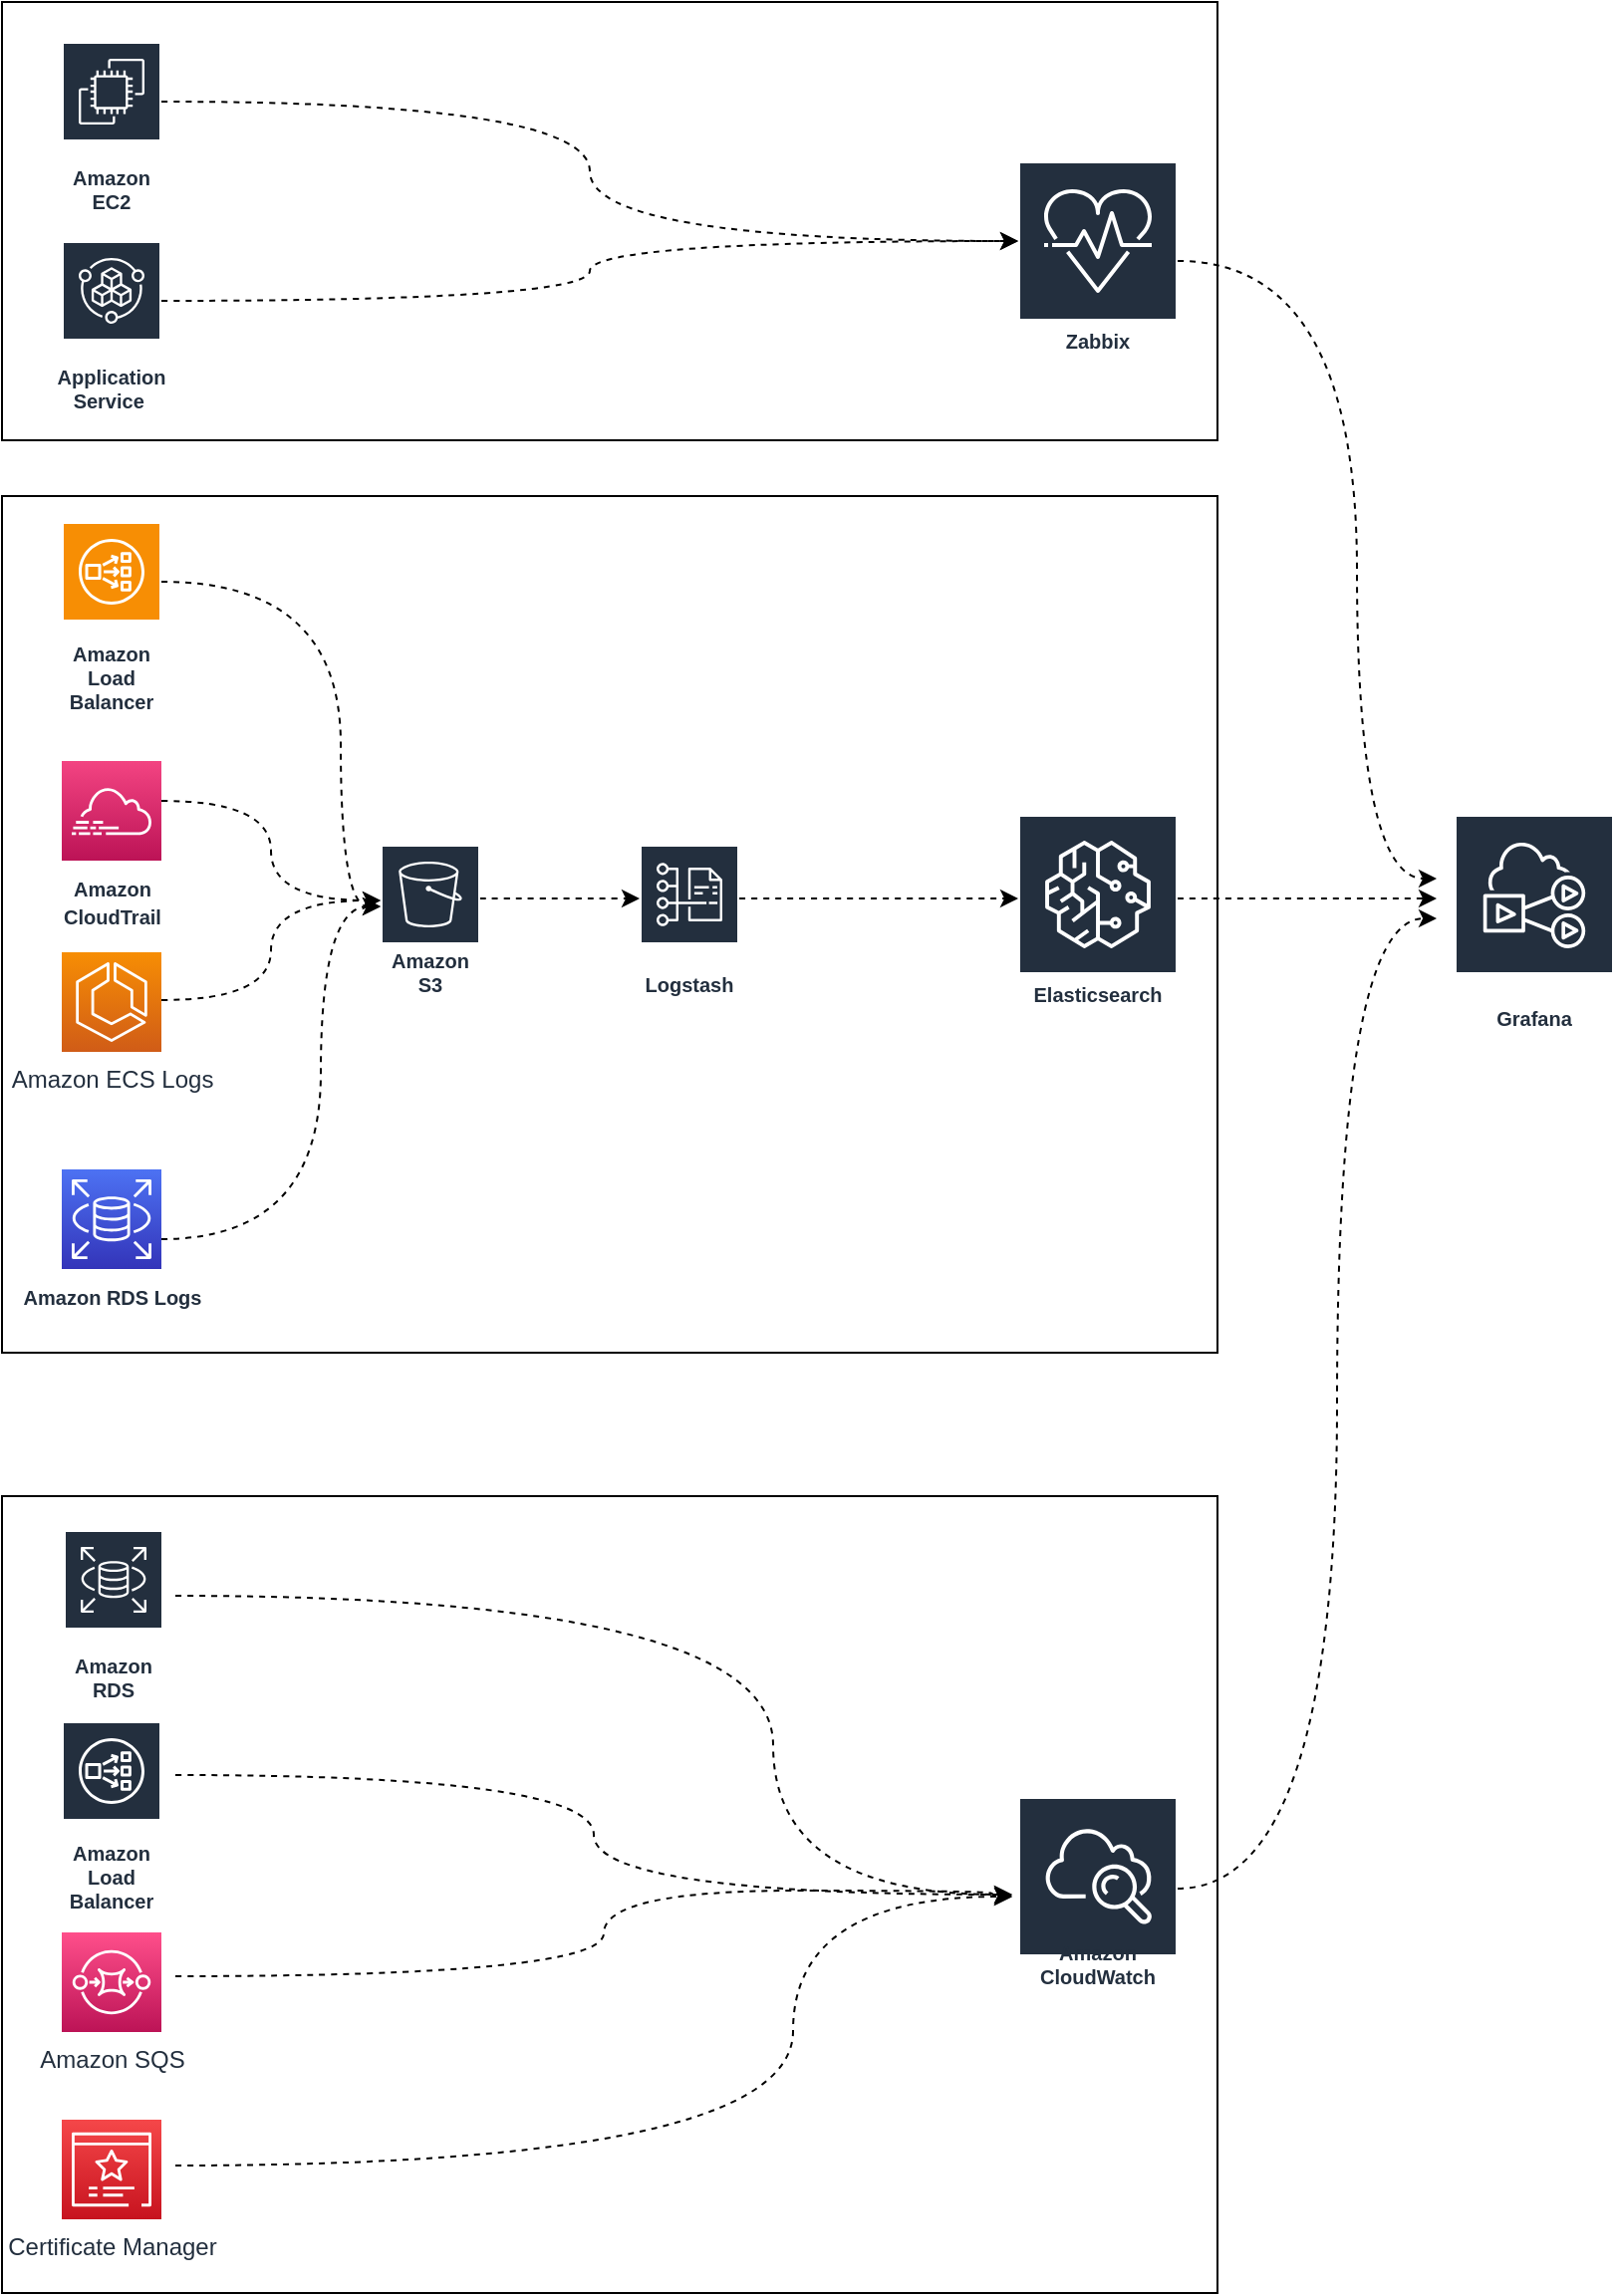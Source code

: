 <mxfile version="20.2.8" type="github">
  <diagram id="tJY2ODOWQmyJSE9CdAt4" name="第 1 页">
    <mxGraphModel dx="1379" dy="828" grid="1" gridSize="10" guides="1" tooltips="1" connect="1" arrows="1" fold="1" page="1" pageScale="1" pageWidth="827" pageHeight="1169" math="0" shadow="0">
      <root>
        <mxCell id="0" />
        <mxCell id="1" parent="0" />
        <mxCell id="pdvtcB01t5W5UgY1sVy7-62" value="" style="rounded=0;whiteSpace=wrap;html=1;strokeColor=#000000;fillColor=#FFFFFF;" vertex="1" parent="1">
          <mxGeometry x="10" y="750" width="610" height="400" as="geometry" />
        </mxCell>
        <mxCell id="pdvtcB01t5W5UgY1sVy7-50" value="" style="rounded=0;whiteSpace=wrap;html=1;strokeColor=#000000;fillColor=#FFFFFF;" vertex="1" parent="1">
          <mxGeometry x="10" width="610" height="220" as="geometry" />
        </mxCell>
        <mxCell id="pdvtcB01t5W5UgY1sVy7-47" value="" style="rounded=0;whiteSpace=wrap;html=1;strokeColor=#000000;fillColor=#FFFFFF;" vertex="1" parent="1">
          <mxGeometry x="10" y="248" width="610" height="430" as="geometry" />
        </mxCell>
        <mxCell id="pdvtcB01t5W5UgY1sVy7-7" style="edgeStyle=orthogonalEdgeStyle;curved=1;rounded=0;jumpStyle=arc;orthogonalLoop=1;jettySize=auto;html=1;dashed=1;" edge="1" parent="1">
          <mxGeometry relative="1" as="geometry">
            <mxPoint x="90" y="401" as="sourcePoint" />
            <mxPoint x="200" y="451" as="targetPoint" />
            <Array as="points">
              <mxPoint x="145" y="401" />
              <mxPoint x="145" y="451" />
            </Array>
          </mxGeometry>
        </mxCell>
        <mxCell id="pdvtcB01t5W5UgY1sVy7-53" style="edgeStyle=orthogonalEdgeStyle;curved=1;rounded=0;jumpStyle=arc;orthogonalLoop=1;jettySize=auto;html=1;dashed=1;" edge="1" parent="1" source="G7RzPLKMRkM8X4vD6-xc-2">
          <mxGeometry relative="1" as="geometry">
            <mxPoint x="730" y="460" as="targetPoint" />
            <Array as="points">
              <mxPoint x="680" y="947" />
              <mxPoint x="680" y="460" />
            </Array>
          </mxGeometry>
        </mxCell>
        <mxCell id="G7RzPLKMRkM8X4vD6-xc-2" value="Amazon CloudWatch" style="sketch=0;outlineConnect=0;fontColor=#232F3E;gradientColor=none;strokeColor=#ffffff;fillColor=#232F3E;dashed=0;verticalLabelPosition=middle;verticalAlign=bottom;align=center;html=1;whiteSpace=wrap;fontSize=10;fontStyle=1;spacing=3;shape=mxgraph.aws4.productIcon;prIcon=mxgraph.aws4.cloudwatch;" parent="1" vertex="1">
          <mxGeometry x="520" y="901" width="80" height="100" as="geometry" />
        </mxCell>
        <mxCell id="pdvtcB01t5W5UgY1sVy7-12" style="edgeStyle=orthogonalEdgeStyle;curved=1;rounded=0;jumpStyle=arc;orthogonalLoop=1;jettySize=auto;html=1;dashed=1;" edge="1" parent="1">
          <mxGeometry relative="1" as="geometry">
            <mxPoint x="90" y="621" as="sourcePoint" />
            <mxPoint x="200" y="454" as="targetPoint" />
            <Array as="points">
              <mxPoint x="170" y="621" />
              <mxPoint x="170" y="454" />
            </Array>
          </mxGeometry>
        </mxCell>
        <mxCell id="pdvtcB01t5W5UgY1sVy7-24" style="edgeStyle=orthogonalEdgeStyle;curved=1;rounded=0;jumpStyle=arc;orthogonalLoop=1;jettySize=auto;html=1;dashed=1;" edge="1" parent="1">
          <mxGeometry relative="1" as="geometry">
            <mxPoint x="97" y="991" as="sourcePoint" />
            <mxPoint x="517" y="951" as="targetPoint" />
            <Array as="points">
              <mxPoint x="312" y="991" />
              <mxPoint x="312" y="948" />
              <mxPoint x="507" y="948" />
              <mxPoint x="507" y="951" />
            </Array>
          </mxGeometry>
        </mxCell>
        <mxCell id="pdvtcB01t5W5UgY1sVy7-4" style="edgeStyle=orthogonalEdgeStyle;curved=1;rounded=0;jumpStyle=arc;orthogonalLoop=1;jettySize=auto;html=1;dashed=1;" edge="1" parent="1" source="G7RzPLKMRkM8X4vD6-xc-5" target="G7RzPLKMRkM8X4vD6-xc-17">
          <mxGeometry relative="1" as="geometry">
            <mxPoint x="530" y="50" as="targetPoint" />
            <Array as="points">
              <mxPoint x="305" y="50" />
              <mxPoint x="305" y="120" />
            </Array>
          </mxGeometry>
        </mxCell>
        <mxCell id="G7RzPLKMRkM8X4vD6-xc-5" value="Amazon EC2" style="sketch=0;outlineConnect=0;fontColor=#232F3E;gradientColor=none;strokeColor=#ffffff;fillColor=#232F3E;dashed=0;verticalLabelPosition=middle;verticalAlign=bottom;align=center;html=1;whiteSpace=wrap;fontSize=10;fontStyle=1;spacing=3;shape=mxgraph.aws4.productIcon;prIcon=mxgraph.aws4.ec2;" parent="1" vertex="1">
          <mxGeometry x="40" y="20" width="50" height="90" as="geometry" />
        </mxCell>
        <mxCell id="pdvtcB01t5W5UgY1sVy7-8" style="edgeStyle=orthogonalEdgeStyle;curved=1;rounded=0;jumpStyle=arc;orthogonalLoop=1;jettySize=auto;html=1;dashed=1;" edge="1" parent="1">
          <mxGeometry relative="1" as="geometry">
            <mxPoint x="90" y="501" as="sourcePoint" />
            <mxPoint x="200" y="451" as="targetPoint" />
            <Array as="points">
              <mxPoint x="145" y="501" />
              <mxPoint x="145" y="451" />
            </Array>
          </mxGeometry>
        </mxCell>
        <mxCell id="pdvtcB01t5W5UgY1sVy7-11" style="edgeStyle=orthogonalEdgeStyle;curved=1;rounded=0;jumpStyle=arc;orthogonalLoop=1;jettySize=auto;html=1;dashed=1;" edge="1" parent="1">
          <mxGeometry relative="1" as="geometry">
            <mxPoint x="90" y="291" as="sourcePoint" />
            <mxPoint x="200" y="454" as="targetPoint" />
            <Array as="points">
              <mxPoint x="180" y="291" />
              <mxPoint x="180" y="454" />
            </Array>
          </mxGeometry>
        </mxCell>
        <mxCell id="pdvtcB01t5W5UgY1sVy7-5" style="edgeStyle=orthogonalEdgeStyle;curved=1;rounded=0;jumpStyle=arc;orthogonalLoop=1;jettySize=auto;html=1;dashed=1;" edge="1" parent="1" source="G7RzPLKMRkM8X4vD6-xc-9" target="G7RzPLKMRkM8X4vD6-xc-17">
          <mxGeometry relative="1" as="geometry">
            <mxPoint x="520" y="60" as="targetPoint" />
            <Array as="points">
              <mxPoint x="305" y="150" />
              <mxPoint x="305" y="120" />
            </Array>
          </mxGeometry>
        </mxCell>
        <mxCell id="G7RzPLKMRkM8X4vD6-xc-9" value="Application Service&amp;nbsp;" style="sketch=0;outlineConnect=0;fontColor=#232F3E;gradientColor=none;strokeColor=#ffffff;fillColor=#232F3E;dashed=0;verticalLabelPosition=middle;verticalAlign=bottom;align=center;html=1;whiteSpace=wrap;fontSize=10;fontStyle=1;spacing=3;shape=mxgraph.aws4.productIcon;prIcon=mxgraph.aws4.service_catalog;" parent="1" vertex="1">
          <mxGeometry x="40" y="120" width="50" height="90" as="geometry" />
        </mxCell>
        <mxCell id="pdvtcB01t5W5UgY1sVy7-28" style="edgeStyle=orthogonalEdgeStyle;curved=1;rounded=0;jumpStyle=arc;orthogonalLoop=1;jettySize=auto;html=1;dashed=1;" edge="1" parent="1">
          <mxGeometry relative="1" as="geometry">
            <mxPoint x="517" y="950" as="targetPoint" />
            <mxPoint x="97" y="800" as="sourcePoint" />
            <Array as="points">
              <mxPoint x="397" y="800" />
              <mxPoint x="397" y="950" />
            </Array>
          </mxGeometry>
        </mxCell>
        <mxCell id="pdvtcB01t5W5UgY1sVy7-60" style="edgeStyle=orthogonalEdgeStyle;curved=1;rounded=0;jumpStyle=arc;orthogonalLoop=1;jettySize=auto;html=1;dashed=1;" edge="1" parent="1">
          <mxGeometry relative="1" as="geometry">
            <mxPoint x="517" y="950" as="targetPoint" />
            <mxPoint x="97" y="890" as="sourcePoint" />
            <Array as="points">
              <mxPoint x="307" y="890" />
              <mxPoint x="307" y="950" />
            </Array>
          </mxGeometry>
        </mxCell>
        <mxCell id="G7RzPLKMRkM8X4vD6-xc-12" value="Amazon&lt;br&gt;Load Balancer" style="sketch=0;outlineConnect=0;fontColor=#232F3E;gradientColor=none;strokeColor=#ffffff;fillColor=#232F3E;dashed=0;verticalLabelPosition=middle;verticalAlign=bottom;align=center;html=1;whiteSpace=wrap;fontSize=10;fontStyle=1;spacing=3;shape=mxgraph.aws4.productIcon;prIcon=mxgraph.aws4.network_load_balancer;" parent="1" vertex="1">
          <mxGeometry x="40" y="863" width="50" height="100" as="geometry" />
        </mxCell>
        <mxCell id="pdvtcB01t5W5UgY1sVy7-13" value="" style="edgeStyle=orthogonalEdgeStyle;curved=1;rounded=0;jumpStyle=arc;orthogonalLoop=1;jettySize=auto;html=1;dashed=1;" edge="1" parent="1" source="G7RzPLKMRkM8X4vD6-xc-13" target="G7RzPLKMRkM8X4vD6-xc-15">
          <mxGeometry relative="1" as="geometry">
            <Array as="points">
              <mxPoint x="280" y="450" />
              <mxPoint x="280" y="450" />
            </Array>
          </mxGeometry>
        </mxCell>
        <mxCell id="G7RzPLKMRkM8X4vD6-xc-13" value="&lt;span style=&quot;background-color: rgb(255, 255, 255);&quot;&gt;Amazon S3&lt;/span&gt;" style="sketch=0;outlineConnect=0;fontColor=#232F3E;gradientColor=none;strokeColor=#ffffff;fillColor=#232F3E;dashed=0;verticalLabelPosition=middle;verticalAlign=bottom;align=center;html=1;whiteSpace=wrap;fontSize=10;fontStyle=1;spacing=3;shape=mxgraph.aws4.productIcon;prIcon=mxgraph.aws4.s3;" parent="1" vertex="1">
          <mxGeometry x="200" y="423" width="50" height="80" as="geometry" />
        </mxCell>
        <mxCell id="pdvtcB01t5W5UgY1sVy7-16" style="edgeStyle=orthogonalEdgeStyle;curved=1;rounded=0;jumpStyle=arc;orthogonalLoop=1;jettySize=auto;html=1;dashed=1;" edge="1" parent="1" source="G7RzPLKMRkM8X4vD6-xc-15" target="G7RzPLKMRkM8X4vD6-xc-16">
          <mxGeometry relative="1" as="geometry">
            <Array as="points">
              <mxPoint x="450" y="450" />
              <mxPoint x="450" y="450" />
            </Array>
          </mxGeometry>
        </mxCell>
        <mxCell id="G7RzPLKMRkM8X4vD6-xc-15" value="Logstash" style="sketch=0;outlineConnect=0;fontColor=#232F3E;gradientColor=none;strokeColor=#ffffff;fillColor=#232F3E;dashed=0;verticalLabelPosition=middle;verticalAlign=bottom;align=center;html=1;whiteSpace=wrap;fontSize=10;fontStyle=1;spacing=3;shape=mxgraph.aws4.productIcon;prIcon=mxgraph.aws4.cost_and_usage_report;" parent="1" vertex="1">
          <mxGeometry x="330" y="423" width="50" height="80" as="geometry" />
        </mxCell>
        <mxCell id="pdvtcB01t5W5UgY1sVy7-43" style="edgeStyle=orthogonalEdgeStyle;curved=1;rounded=0;jumpStyle=arc;orthogonalLoop=1;jettySize=auto;html=1;dashed=1;" edge="1" parent="1" source="G7RzPLKMRkM8X4vD6-xc-16">
          <mxGeometry relative="1" as="geometry">
            <mxPoint x="730" y="450" as="targetPoint" />
            <Array as="points">
              <mxPoint x="650" y="450" />
              <mxPoint x="650" y="450" />
            </Array>
          </mxGeometry>
        </mxCell>
        <mxCell id="G7RzPLKMRkM8X4vD6-xc-16" value="Elasticsearch" style="sketch=0;outlineConnect=0;fontColor=#232F3E;gradientColor=none;strokeColor=#ffffff;fillColor=#232F3E;dashed=0;verticalLabelPosition=middle;verticalAlign=bottom;align=center;html=1;whiteSpace=wrap;fontSize=10;fontStyle=1;spacing=3;shape=mxgraph.aws4.productIcon;prIcon=mxgraph.aws4.sagemaker;" parent="1" vertex="1">
          <mxGeometry x="520" y="408" width="80" height="100" as="geometry" />
        </mxCell>
        <mxCell id="pdvtcB01t5W5UgY1sVy7-52" style="edgeStyle=orthogonalEdgeStyle;curved=1;rounded=0;jumpStyle=arc;orthogonalLoop=1;jettySize=auto;html=1;dashed=1;" edge="1" parent="1" source="G7RzPLKMRkM8X4vD6-xc-17">
          <mxGeometry relative="1" as="geometry">
            <mxPoint x="730" y="440" as="targetPoint" />
            <Array as="points">
              <mxPoint x="690" y="130" />
              <mxPoint x="690" y="440" />
            </Array>
          </mxGeometry>
        </mxCell>
        <mxCell id="G7RzPLKMRkM8X4vD6-xc-17" value="Zabbix" style="sketch=0;outlineConnect=0;fontColor=#232F3E;gradientColor=none;strokeColor=#ffffff;fillColor=#232F3E;dashed=0;verticalLabelPosition=middle;verticalAlign=bottom;align=center;html=1;whiteSpace=wrap;fontSize=10;fontStyle=1;spacing=3;shape=mxgraph.aws4.productIcon;prIcon=mxgraph.aws4.personal_health_dashboard;" parent="1" vertex="1">
          <mxGeometry x="520" y="80" width="80" height="100" as="geometry" />
        </mxCell>
        <mxCell id="pdvtcB01t5W5UgY1sVy7-30" value="Amazon ECS Logs" style="sketch=0;points=[[0,0,0],[0.25,0,0],[0.5,0,0],[0.75,0,0],[1,0,0],[0,1,0],[0.25,1,0],[0.5,1,0],[0.75,1,0],[1,1,0],[0,0.25,0],[0,0.5,0],[0,0.75,0],[1,0.25,0],[1,0.5,0],[1,0.75,0]];outlineConnect=0;fontColor=#232F3E;gradientColor=#F78E04;gradientDirection=north;fillColor=#D05C17;strokeColor=#ffffff;dashed=0;verticalLabelPosition=bottom;verticalAlign=top;align=center;html=1;fontSize=12;fontStyle=0;shape=mxgraph.aws4.resourceIcon;resIcon=mxgraph.aws4.ecs;" vertex="1" parent="1">
          <mxGeometry x="40" y="477" width="50" height="50" as="geometry" />
        </mxCell>
        <mxCell id="pdvtcB01t5W5UgY1sVy7-33" value="Amazon SQS" style="sketch=0;points=[[0,0,0],[0.25,0,0],[0.5,0,0],[0.75,0,0],[1,0,0],[0,1,0],[0.25,1,0],[0.5,1,0],[0.75,1,0],[1,1,0],[0,0.25,0],[0,0.5,0],[0,0.75,0],[1,0.25,0],[1,0.5,0],[1,0.75,0]];outlineConnect=0;fontColor=#232F3E;gradientColor=#FF4F8B;gradientDirection=north;fillColor=#BC1356;strokeColor=#ffffff;dashed=0;verticalLabelPosition=bottom;verticalAlign=top;align=center;html=1;fontSize=12;fontStyle=0;aspect=fixed;shape=mxgraph.aws4.resourceIcon;resIcon=mxgraph.aws4.sqs;" vertex="1" parent="1">
          <mxGeometry x="40" y="969" width="50" height="50" as="geometry" />
        </mxCell>
        <mxCell id="pdvtcB01t5W5UgY1sVy7-35" value="&lt;span style=&quot;font-size: 10px; font-weight: 700;&quot;&gt;Amazon RDS&amp;nbsp;&lt;/span&gt;&lt;span style=&quot;font-size: 10px; font-weight: 700;&quot;&gt;Logs&lt;/span&gt;" style="sketch=0;points=[[0,0,0],[0.25,0,0],[0.5,0,0],[0.75,0,0],[1,0,0],[0,1,0],[0.25,1,0],[0.5,1,0],[0.75,1,0],[1,1,0],[0,0.25,0],[0,0.5,0],[0,0.75,0],[1,0.25,0],[1,0.5,0],[1,0.75,0]];outlineConnect=0;fontColor=#232F3E;gradientColor=#4D72F3;gradientDirection=north;fillColor=#3334B9;strokeColor=#ffffff;dashed=0;verticalLabelPosition=bottom;verticalAlign=top;align=center;html=1;fontSize=12;fontStyle=0;aspect=fixed;shape=mxgraph.aws4.resourceIcon;resIcon=mxgraph.aws4.rds;" vertex="1" parent="1">
          <mxGeometry x="40" y="586" width="50" height="50" as="geometry" />
        </mxCell>
        <mxCell id="pdvtcB01t5W5UgY1sVy7-61" style="edgeStyle=orthogonalEdgeStyle;curved=1;rounded=0;jumpStyle=arc;orthogonalLoop=1;jettySize=auto;html=1;dashed=1;" edge="1" parent="1">
          <mxGeometry relative="1" as="geometry">
            <mxPoint x="517" y="951" as="targetPoint" />
            <mxPoint x="97" y="1086" as="sourcePoint" />
            <Array as="points">
              <mxPoint x="407" y="1086" />
              <mxPoint x="407" y="951" />
            </Array>
          </mxGeometry>
        </mxCell>
        <mxCell id="pdvtcB01t5W5UgY1sVy7-37" value="Certificate Manager" style="sketch=0;points=[[0,0,0],[0.25,0,0],[0.5,0,0],[0.75,0,0],[1,0,0],[0,1,0],[0.25,1,0],[0.5,1,0],[0.75,1,0],[1,1,0],[0,0.25,0],[0,0.5,0],[0,0.75,0],[1,0.25,0],[1,0.5,0],[1,0.75,0]];outlineConnect=0;fontColor=#232F3E;gradientColor=#F54749;gradientDirection=north;fillColor=#C7131F;strokeColor=#ffffff;dashed=0;verticalLabelPosition=bottom;verticalAlign=top;align=center;html=1;fontSize=12;fontStyle=0;aspect=fixed;shape=mxgraph.aws4.resourceIcon;resIcon=mxgraph.aws4.certificate_manager_3;" vertex="1" parent="1">
          <mxGeometry x="40" y="1063" width="50" height="50" as="geometry" />
        </mxCell>
        <mxCell id="pdvtcB01t5W5UgY1sVy7-39" value="&lt;span style=&quot;font-size: 10px; font-weight: 700;&quot;&gt;Amazon&lt;/span&gt;&lt;br style=&quot;font-size: 10px; font-weight: 700;&quot;&gt;&lt;span style=&quot;font-size: 10px; font-weight: 700;&quot;&gt;CloudTrail&lt;/span&gt;" style="sketch=0;points=[[0,0,0],[0.25,0,0],[0.5,0,0],[0.75,0,0],[1,0,0],[0,1,0],[0.25,1,0],[0.5,1,0],[0.75,1,0],[1,1,0],[0,0.25,0],[0,0.5,0],[0,0.75,0],[1,0.25,0],[1,0.5,0],[1,0.75,0]];points=[[0,0,0],[0.25,0,0],[0.5,0,0],[0.75,0,0],[1,0,0],[0,1,0],[0.25,1,0],[0.5,1,0],[0.75,1,0],[1,1,0],[0,0.25,0],[0,0.5,0],[0,0.75,0],[1,0.25,0],[1,0.5,0],[1,0.75,0]];outlineConnect=0;fontColor=#232F3E;gradientColor=#F34482;gradientDirection=north;fillColor=#BC1356;strokeColor=#ffffff;dashed=0;verticalLabelPosition=bottom;verticalAlign=top;align=center;html=1;fontSize=12;fontStyle=0;aspect=fixed;shape=mxgraph.aws4.resourceIcon;resIcon=mxgraph.aws4.cloudtrail;" vertex="1" parent="1">
          <mxGeometry x="40" y="381" width="50" height="50" as="geometry" />
        </mxCell>
        <mxCell id="pdvtcB01t5W5UgY1sVy7-40" value="Amazon RDS" style="sketch=0;outlineConnect=0;fontColor=#232F3E;gradientColor=none;strokeColor=#ffffff;fillColor=#232F3E;dashed=0;verticalLabelPosition=middle;verticalAlign=bottom;align=center;html=1;whiteSpace=wrap;fontSize=10;fontStyle=1;spacing=3;shape=mxgraph.aws4.productIcon;prIcon=mxgraph.aws4.rds;" vertex="1" parent="1">
          <mxGeometry x="41" y="767" width="50" height="90" as="geometry" />
        </mxCell>
        <mxCell id="pdvtcB01t5W5UgY1sVy7-42" value="Grafana" style="sketch=0;outlineConnect=0;fontColor=#232F3E;gradientColor=none;strokeColor=#ffffff;fillColor=#232F3E;dashed=0;verticalLabelPosition=middle;verticalAlign=bottom;align=center;html=1;whiteSpace=wrap;fontSize=10;fontStyle=1;spacing=3;shape=mxgraph.aws4.productIcon;prIcon=mxgraph.aws4.elastic_transcoder;" vertex="1" parent="1">
          <mxGeometry x="739" y="408" width="80" height="112" as="geometry" />
        </mxCell>
        <mxCell id="pdvtcB01t5W5UgY1sVy7-59" value="Amazon&lt;br&gt;Load Balancer" style="sketch=0;outlineConnect=0;fontColor=#232F3E;gradientColor=none;strokeColor=#ffffff;fillColor=#F78E04;dashed=0;verticalLabelPosition=middle;verticalAlign=bottom;align=center;html=1;whiteSpace=wrap;fontSize=10;fontStyle=1;spacing=3;shape=mxgraph.aws4.productIcon;prIcon=mxgraph.aws4.network_load_balancer;" vertex="1" parent="1">
          <mxGeometry x="40" y="261" width="50" height="100" as="geometry" />
        </mxCell>
      </root>
    </mxGraphModel>
  </diagram>
</mxfile>

